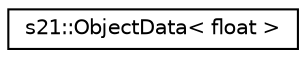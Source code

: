 digraph "Graphical Class Hierarchy"
{
 // LATEX_PDF_SIZE
  edge [fontname="Helvetica",fontsize="10",labelfontname="Helvetica",labelfontsize="10"];
  node [fontname="Helvetica",fontsize="10",shape=record];
  rankdir="LR";
  Node0 [label="s21::ObjectData\< float \>",height=0.2,width=0.4,color="black", fillcolor="white", style="filled",URL="$classs21_1_1ObjectData.html",tooltip=" "];
}
